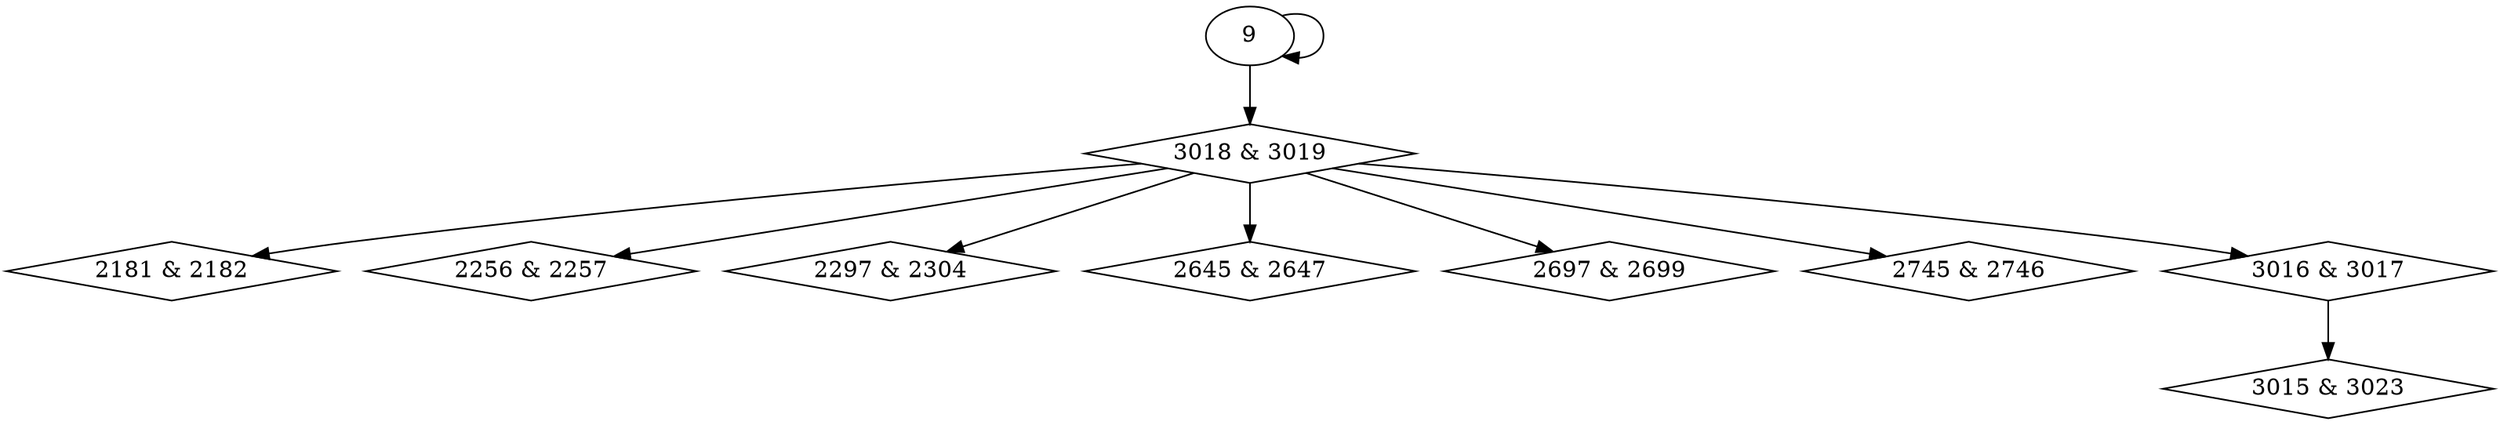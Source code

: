 digraph {
0 [label = "2181 & 2182", shape = diamond];
1 [label = "2256 & 2257", shape = diamond];
2 [label = "2297 & 2304", shape = diamond];
3 [label = "2645 & 2647", shape = diamond];
4 [label = "2697 & 2699", shape = diamond];
5 [label = "2745 & 2746", shape = diamond];
6 [label = "3015 & 3023", shape = diamond];
7 [label = "3016 & 3017", shape = diamond];
8 [label = "3018 & 3019", shape = diamond];
8 -> 0;
8 -> 1;
8 -> 2;
8 -> 3;
8 -> 4;
8 -> 5;
7 -> 6;
8 -> 7;
9 -> 8;
9 -> 9;
}
